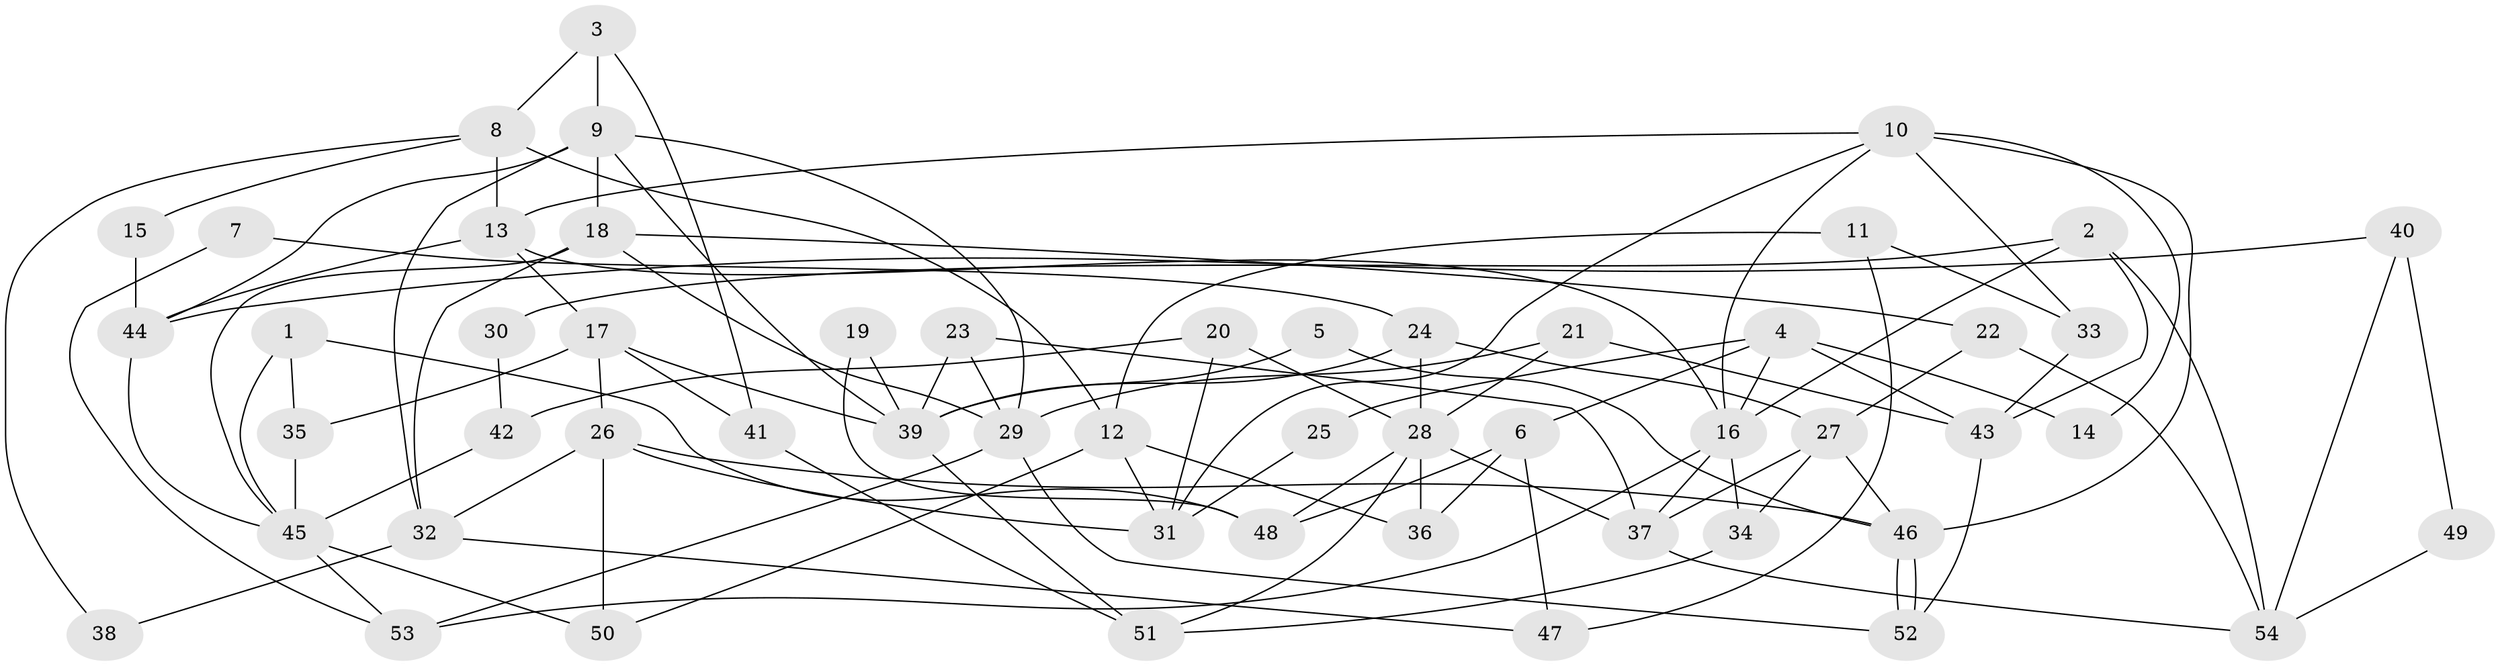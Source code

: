 // coarse degree distribution, {4: 0.17647058823529413, 7: 0.17647058823529413, 8: 0.23529411764705882, 3: 0.058823529411764705, 6: 0.17647058823529413, 5: 0.058823529411764705, 2: 0.058823529411764705, 9: 0.058823529411764705}
// Generated by graph-tools (version 1.1) at 2025/37/03/04/25 23:37:13]
// undirected, 54 vertices, 108 edges
graph export_dot {
  node [color=gray90,style=filled];
  1;
  2;
  3;
  4;
  5;
  6;
  7;
  8;
  9;
  10;
  11;
  12;
  13;
  14;
  15;
  16;
  17;
  18;
  19;
  20;
  21;
  22;
  23;
  24;
  25;
  26;
  27;
  28;
  29;
  30;
  31;
  32;
  33;
  34;
  35;
  36;
  37;
  38;
  39;
  40;
  41;
  42;
  43;
  44;
  45;
  46;
  47;
  48;
  49;
  50;
  51;
  52;
  53;
  54;
  1 -- 45;
  1 -- 35;
  1 -- 48;
  2 -- 54;
  2 -- 16;
  2 -- 30;
  2 -- 43;
  3 -- 8;
  3 -- 9;
  3 -- 41;
  4 -- 43;
  4 -- 6;
  4 -- 14;
  4 -- 16;
  4 -- 25;
  5 -- 46;
  5 -- 39;
  6 -- 48;
  6 -- 47;
  6 -- 36;
  7 -- 24;
  7 -- 53;
  8 -- 13;
  8 -- 12;
  8 -- 15;
  8 -- 38;
  9 -- 18;
  9 -- 29;
  9 -- 32;
  9 -- 39;
  9 -- 44;
  10 -- 16;
  10 -- 13;
  10 -- 14;
  10 -- 31;
  10 -- 33;
  10 -- 46;
  11 -- 33;
  11 -- 12;
  11 -- 47;
  12 -- 36;
  12 -- 31;
  12 -- 50;
  13 -- 17;
  13 -- 16;
  13 -- 44;
  15 -- 44;
  16 -- 37;
  16 -- 34;
  16 -- 53;
  17 -- 26;
  17 -- 41;
  17 -- 35;
  17 -- 39;
  18 -- 45;
  18 -- 29;
  18 -- 22;
  18 -- 32;
  19 -- 48;
  19 -- 39;
  20 -- 28;
  20 -- 31;
  20 -- 42;
  21 -- 43;
  21 -- 28;
  21 -- 29;
  22 -- 27;
  22 -- 54;
  23 -- 29;
  23 -- 39;
  23 -- 37;
  24 -- 39;
  24 -- 27;
  24 -- 28;
  25 -- 31;
  26 -- 32;
  26 -- 46;
  26 -- 31;
  26 -- 50;
  27 -- 46;
  27 -- 37;
  27 -- 34;
  28 -- 51;
  28 -- 36;
  28 -- 37;
  28 -- 48;
  29 -- 53;
  29 -- 52;
  30 -- 42;
  32 -- 38;
  32 -- 47;
  33 -- 43;
  34 -- 51;
  35 -- 45;
  37 -- 54;
  39 -- 51;
  40 -- 54;
  40 -- 44;
  40 -- 49;
  41 -- 51;
  42 -- 45;
  43 -- 52;
  44 -- 45;
  45 -- 50;
  45 -- 53;
  46 -- 52;
  46 -- 52;
  49 -- 54;
}
